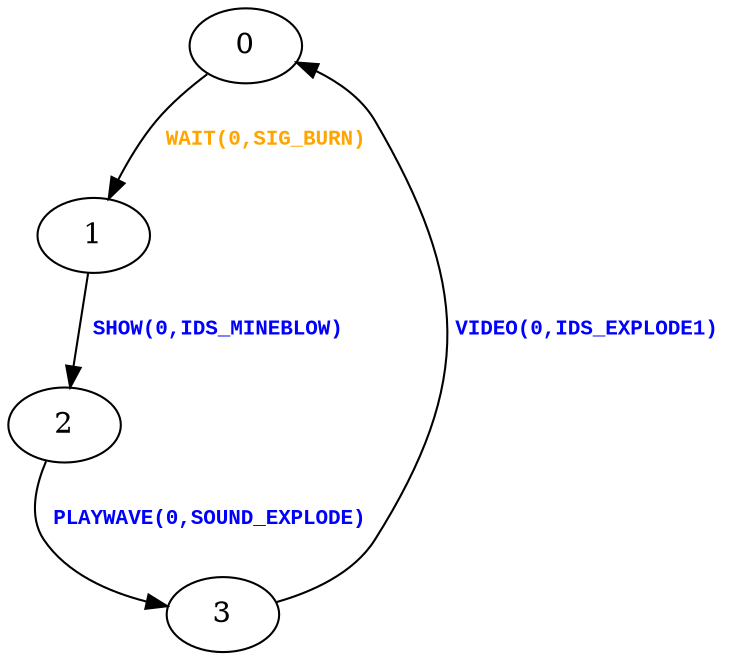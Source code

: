 digraph {
 node [shape=oval];
"0" -> "1"[fontcolor=orange, label=< <table border="0"><tr><td><font face="Courier New" point-size="10"><b>WAIT(0,SIG_BURN)<br align="left"/></b></font></td></tr>
</table>>];
"1" -> "2"[fontcolor=blue, label=< <table border="0"><tr><td><font face="Courier New" point-size="10"><b>SHOW(0,IDS_MINEBLOW)<br align="left"/></b></font></td></tr>
</table>>];
"2" -> "3"[fontcolor=blue, label=< <table border="0"><tr><td><font face="Courier New" point-size="10"><b>PLAYWAVE(0,SOUND_EXPLODE)<br align="left"/></b></font></td></tr>
</table>>];
"3" -> "0"[fontcolor=blue, label=< <table border="0"><tr><td><font face="Courier New" point-size="10"><b>VIDEO(0,IDS_EXPLODE1)<br align="left"/></b></font></td></tr>
</table>>];
}
